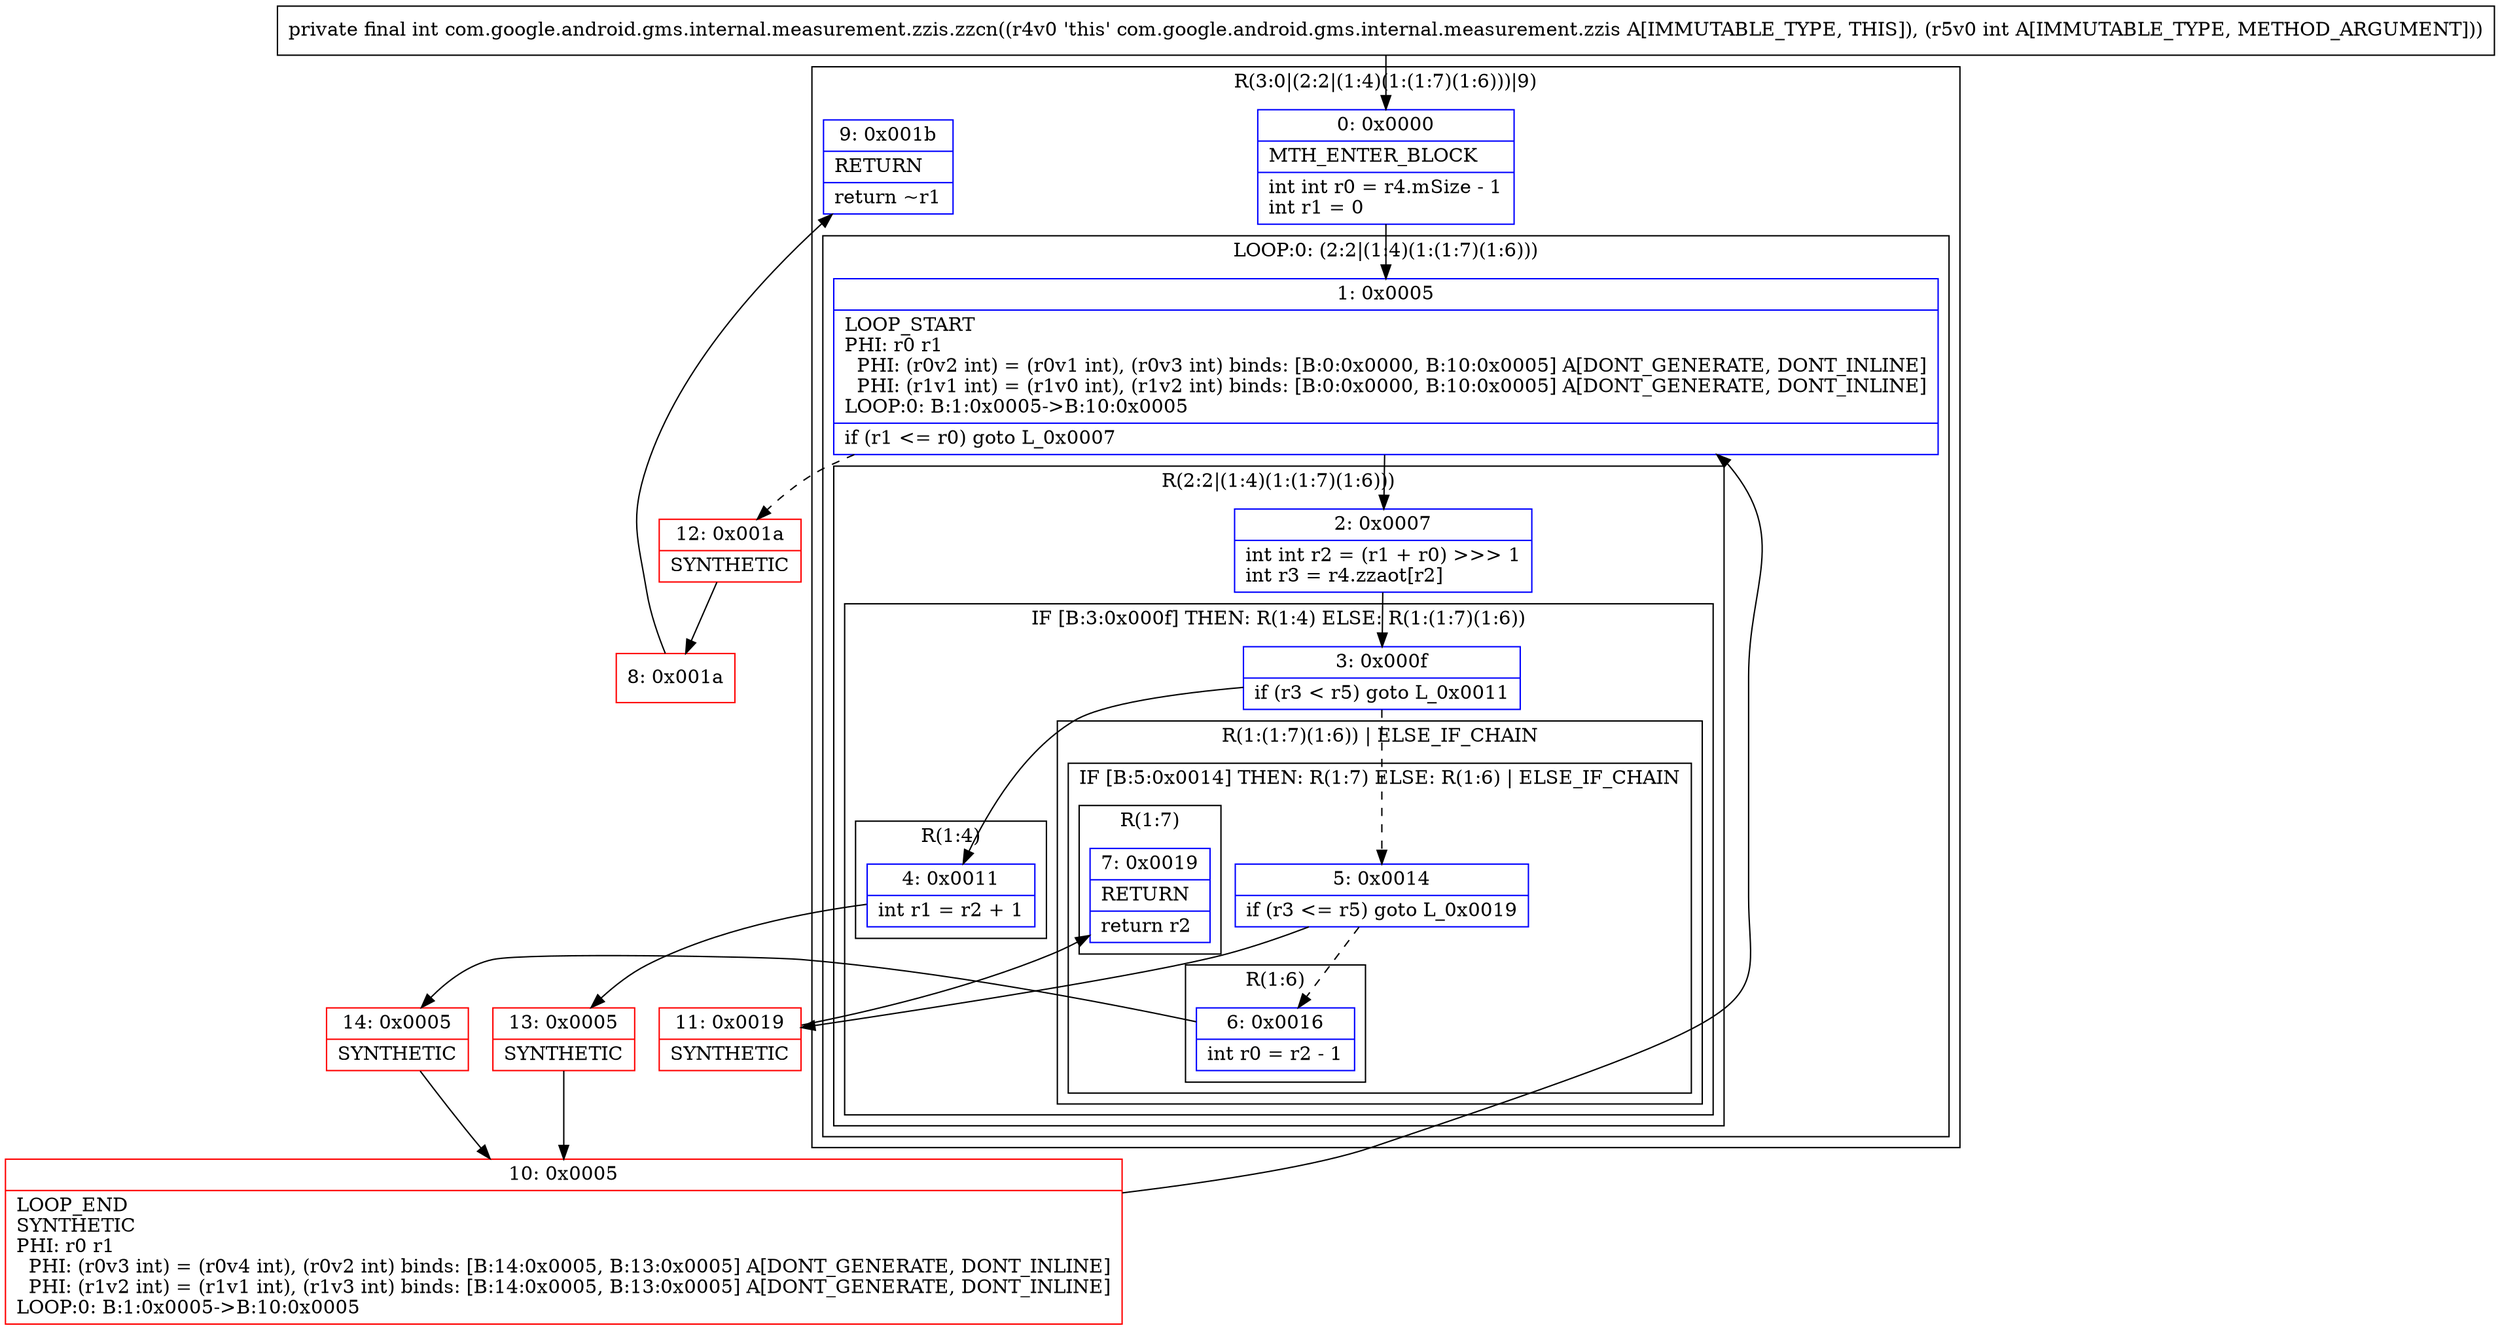 digraph "CFG forcom.google.android.gms.internal.measurement.zzis.zzcn(I)I" {
subgraph cluster_Region_1068446302 {
label = "R(3:0|(2:2|(1:4)(1:(1:7)(1:6)))|9)";
node [shape=record,color=blue];
Node_0 [shape=record,label="{0\:\ 0x0000|MTH_ENTER_BLOCK\l|int int r0 = r4.mSize \- 1\lint r1 = 0\l}"];
subgraph cluster_LoopRegion_2128611632 {
label = "LOOP:0: (2:2|(1:4)(1:(1:7)(1:6)))";
node [shape=record,color=blue];
Node_1 [shape=record,label="{1\:\ 0x0005|LOOP_START\lPHI: r0 r1 \l  PHI: (r0v2 int) = (r0v1 int), (r0v3 int) binds: [B:0:0x0000, B:10:0x0005] A[DONT_GENERATE, DONT_INLINE]\l  PHI: (r1v1 int) = (r1v0 int), (r1v2 int) binds: [B:0:0x0000, B:10:0x0005] A[DONT_GENERATE, DONT_INLINE]\lLOOP:0: B:1:0x0005\-\>B:10:0x0005\l|if (r1 \<= r0) goto L_0x0007\l}"];
subgraph cluster_Region_198568346 {
label = "R(2:2|(1:4)(1:(1:7)(1:6)))";
node [shape=record,color=blue];
Node_2 [shape=record,label="{2\:\ 0x0007|int int r2 = (r1 + r0) \>\>\> 1\lint r3 = r4.zzaot[r2]\l}"];
subgraph cluster_IfRegion_2112129500 {
label = "IF [B:3:0x000f] THEN: R(1:4) ELSE: R(1:(1:7)(1:6))";
node [shape=record,color=blue];
Node_3 [shape=record,label="{3\:\ 0x000f|if (r3 \< r5) goto L_0x0011\l}"];
subgraph cluster_Region_1303254908 {
label = "R(1:4)";
node [shape=record,color=blue];
Node_4 [shape=record,label="{4\:\ 0x0011|int r1 = r2 + 1\l}"];
}
subgraph cluster_Region_107707054 {
label = "R(1:(1:7)(1:6)) | ELSE_IF_CHAIN\l";
node [shape=record,color=blue];
subgraph cluster_IfRegion_1507403459 {
label = "IF [B:5:0x0014] THEN: R(1:7) ELSE: R(1:6) | ELSE_IF_CHAIN\l";
node [shape=record,color=blue];
Node_5 [shape=record,label="{5\:\ 0x0014|if (r3 \<= r5) goto L_0x0019\l}"];
subgraph cluster_Region_53717251 {
label = "R(1:7)";
node [shape=record,color=blue];
Node_7 [shape=record,label="{7\:\ 0x0019|RETURN\l|return r2\l}"];
}
subgraph cluster_Region_2121667758 {
label = "R(1:6)";
node [shape=record,color=blue];
Node_6 [shape=record,label="{6\:\ 0x0016|int r0 = r2 \- 1\l}"];
}
}
}
}
}
}
Node_9 [shape=record,label="{9\:\ 0x001b|RETURN\l|return ~r1\l}"];
}
Node_8 [shape=record,color=red,label="{8\:\ 0x001a}"];
Node_10 [shape=record,color=red,label="{10\:\ 0x0005|LOOP_END\lSYNTHETIC\lPHI: r0 r1 \l  PHI: (r0v3 int) = (r0v4 int), (r0v2 int) binds: [B:14:0x0005, B:13:0x0005] A[DONT_GENERATE, DONT_INLINE]\l  PHI: (r1v2 int) = (r1v1 int), (r1v3 int) binds: [B:14:0x0005, B:13:0x0005] A[DONT_GENERATE, DONT_INLINE]\lLOOP:0: B:1:0x0005\-\>B:10:0x0005\l}"];
Node_11 [shape=record,color=red,label="{11\:\ 0x0019|SYNTHETIC\l}"];
Node_12 [shape=record,color=red,label="{12\:\ 0x001a|SYNTHETIC\l}"];
Node_13 [shape=record,color=red,label="{13\:\ 0x0005|SYNTHETIC\l}"];
Node_14 [shape=record,color=red,label="{14\:\ 0x0005|SYNTHETIC\l}"];
MethodNode[shape=record,label="{private final int com.google.android.gms.internal.measurement.zzis.zzcn((r4v0 'this' com.google.android.gms.internal.measurement.zzis A[IMMUTABLE_TYPE, THIS]), (r5v0 int A[IMMUTABLE_TYPE, METHOD_ARGUMENT])) }"];
MethodNode -> Node_0;
Node_0 -> Node_1;
Node_1 -> Node_2;
Node_1 -> Node_12[style=dashed];
Node_2 -> Node_3;
Node_3 -> Node_4;
Node_3 -> Node_5[style=dashed];
Node_4 -> Node_13;
Node_5 -> Node_6[style=dashed];
Node_5 -> Node_11;
Node_6 -> Node_14;
Node_8 -> Node_9;
Node_10 -> Node_1;
Node_11 -> Node_7;
Node_12 -> Node_8;
Node_13 -> Node_10;
Node_14 -> Node_10;
}

